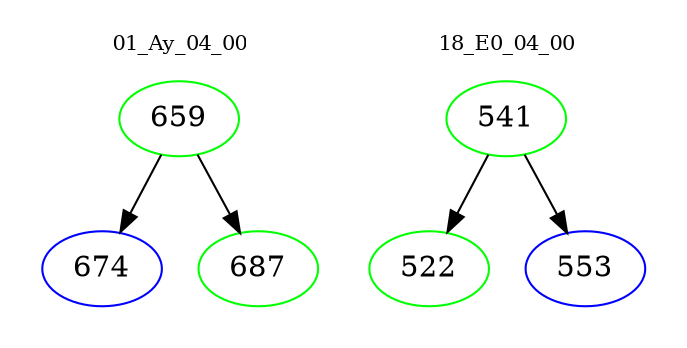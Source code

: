 digraph{
subgraph cluster_0 {
color = white
label = "01_Ay_04_00";
fontsize=10;
T0_659 [label="659", color="green"]
T0_659 -> T0_674 [color="black"]
T0_674 [label="674", color="blue"]
T0_659 -> T0_687 [color="black"]
T0_687 [label="687", color="green"]
}
subgraph cluster_1 {
color = white
label = "18_E0_04_00";
fontsize=10;
T1_541 [label="541", color="green"]
T1_541 -> T1_522 [color="black"]
T1_522 [label="522", color="green"]
T1_541 -> T1_553 [color="black"]
T1_553 [label="553", color="blue"]
}
}
